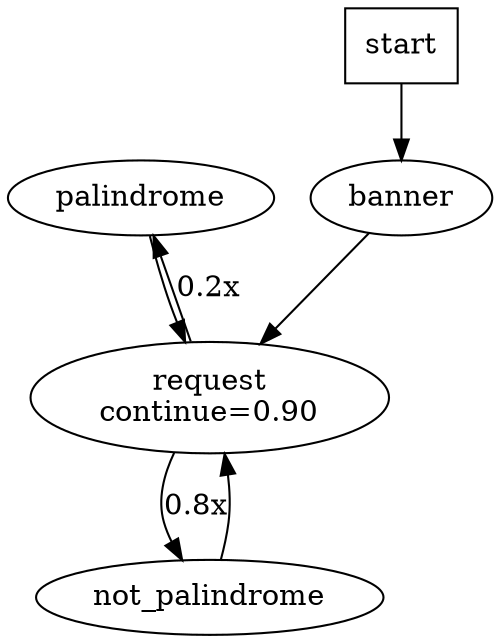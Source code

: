 digraph G {
    palindrome [label="palindrome"];
    request [label="request\ncontinue=0.90"];
    start [label="start", shape=box];
    not_palindrome [label="not_palindrome"];
    banner [label="banner"];
    palindrome -> request;
    request -> palindrome [label="0.2x"];
    request -> not_palindrome [label="0.8x"];
    start -> banner;
    not_palindrome -> request;
    banner -> request;
}